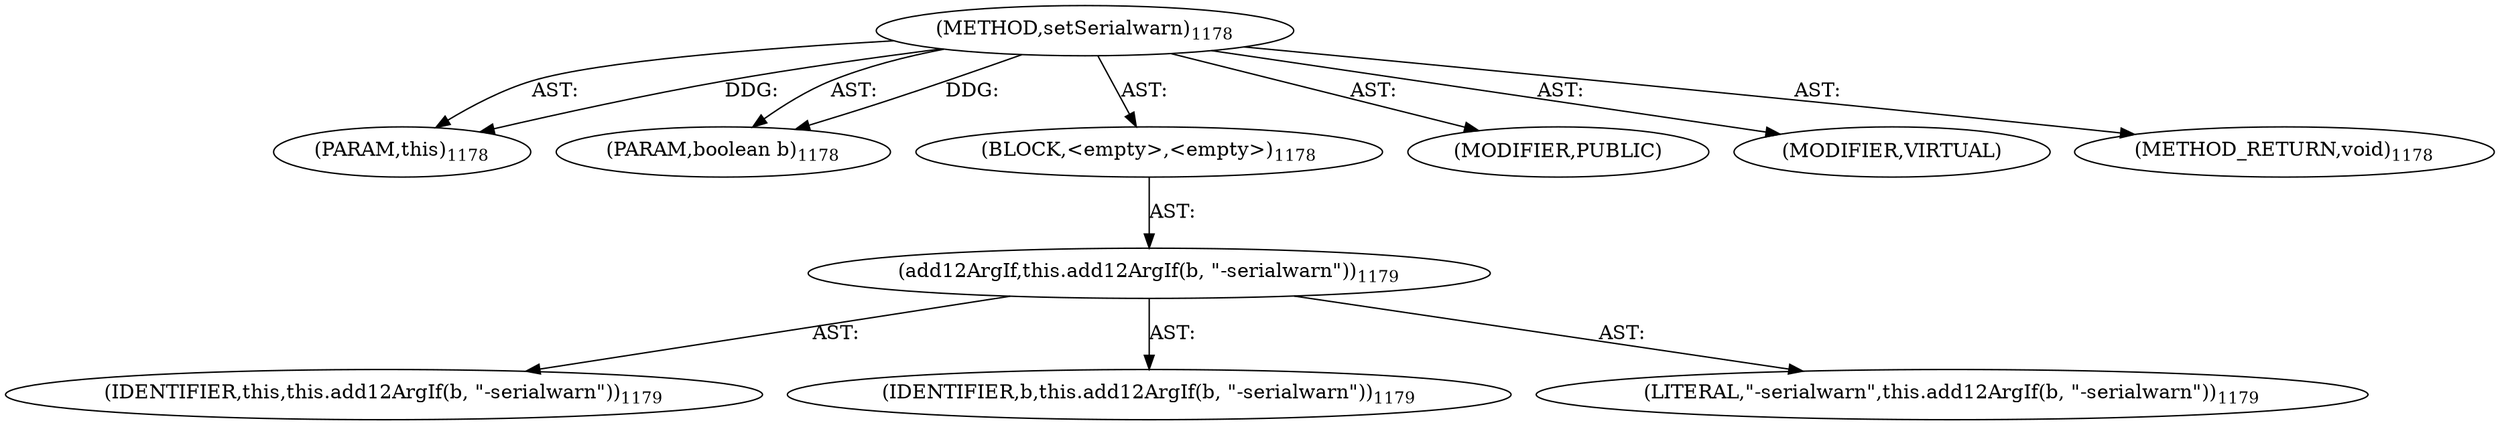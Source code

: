 digraph "setSerialwarn" {  
"111669149787" [label = <(METHOD,setSerialwarn)<SUB>1178</SUB>> ]
"115964117042" [label = <(PARAM,this)<SUB>1178</SUB>> ]
"115964117184" [label = <(PARAM,boolean b)<SUB>1178</SUB>> ]
"25769803912" [label = <(BLOCK,&lt;empty&gt;,&lt;empty&gt;)<SUB>1178</SUB>> ]
"30064771475" [label = <(add12ArgIf,this.add12ArgIf(b, &quot;-serialwarn&quot;))<SUB>1179</SUB>> ]
"68719476791" [label = <(IDENTIFIER,this,this.add12ArgIf(b, &quot;-serialwarn&quot;))<SUB>1179</SUB>> ]
"68719477101" [label = <(IDENTIFIER,b,this.add12ArgIf(b, &quot;-serialwarn&quot;))<SUB>1179</SUB>> ]
"90194313274" [label = <(LITERAL,&quot;-serialwarn&quot;,this.add12ArgIf(b, &quot;-serialwarn&quot;))<SUB>1179</SUB>> ]
"133143986407" [label = <(MODIFIER,PUBLIC)> ]
"133143986408" [label = <(MODIFIER,VIRTUAL)> ]
"128849018971" [label = <(METHOD_RETURN,void)<SUB>1178</SUB>> ]
  "111669149787" -> "115964117042"  [ label = "AST: "] 
  "111669149787" -> "115964117184"  [ label = "AST: "] 
  "111669149787" -> "25769803912"  [ label = "AST: "] 
  "111669149787" -> "133143986407"  [ label = "AST: "] 
  "111669149787" -> "133143986408"  [ label = "AST: "] 
  "111669149787" -> "128849018971"  [ label = "AST: "] 
  "25769803912" -> "30064771475"  [ label = "AST: "] 
  "30064771475" -> "68719476791"  [ label = "AST: "] 
  "30064771475" -> "68719477101"  [ label = "AST: "] 
  "30064771475" -> "90194313274"  [ label = "AST: "] 
  "111669149787" -> "115964117042"  [ label = "DDG: "] 
  "111669149787" -> "115964117184"  [ label = "DDG: "] 
}
